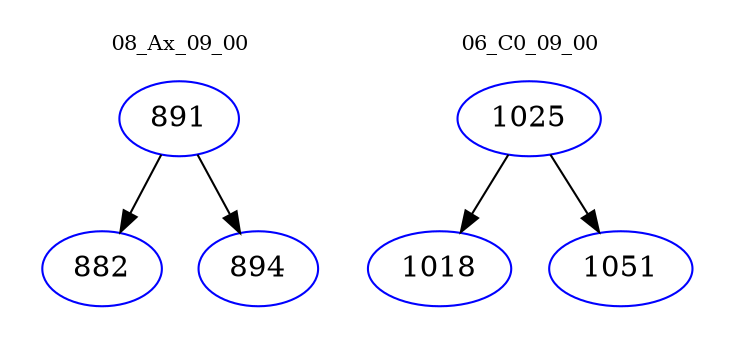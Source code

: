 digraph{
subgraph cluster_0 {
color = white
label = "08_Ax_09_00";
fontsize=10;
T0_891 [label="891", color="blue"]
T0_891 -> T0_882 [color="black"]
T0_882 [label="882", color="blue"]
T0_891 -> T0_894 [color="black"]
T0_894 [label="894", color="blue"]
}
subgraph cluster_1 {
color = white
label = "06_C0_09_00";
fontsize=10;
T1_1025 [label="1025", color="blue"]
T1_1025 -> T1_1018 [color="black"]
T1_1018 [label="1018", color="blue"]
T1_1025 -> T1_1051 [color="black"]
T1_1051 [label="1051", color="blue"]
}
}
